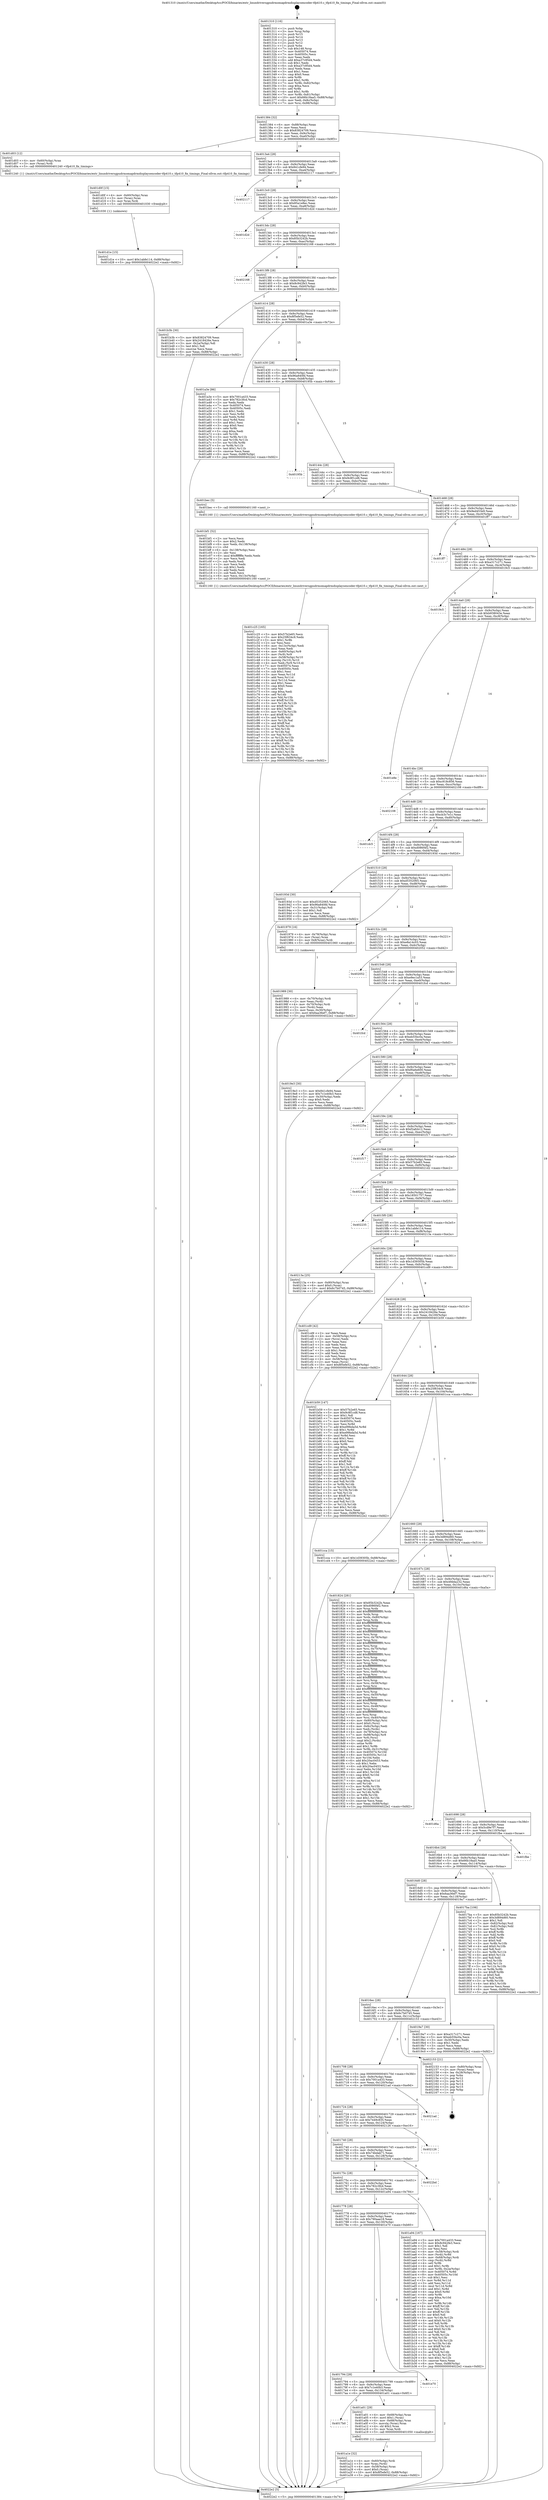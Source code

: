 digraph "0x401310" {
  label = "0x401310 (/mnt/c/Users/mathe/Desktop/tcc/POCII/binaries/extr_linuxdriversgpudrmomapdrmdisplaysencoder-tfp410.c_tfp410_fix_timings_Final-ollvm.out::main(0))"
  labelloc = "t"
  node[shape=record]

  Entry [label="",width=0.3,height=0.3,shape=circle,fillcolor=black,style=filled]
  "0x401384" [label="{
     0x401384 [32]\l
     | [instrs]\l
     &nbsp;&nbsp;0x401384 \<+6\>: mov -0x88(%rbp),%eax\l
     &nbsp;&nbsp;0x40138a \<+2\>: mov %eax,%ecx\l
     &nbsp;&nbsp;0x40138c \<+6\>: sub $0x83824709,%ecx\l
     &nbsp;&nbsp;0x401392 \<+6\>: mov %eax,-0x9c(%rbp)\l
     &nbsp;&nbsp;0x401398 \<+6\>: mov %ecx,-0xa0(%rbp)\l
     &nbsp;&nbsp;0x40139e \<+6\>: je 0000000000401d03 \<main+0x9f3\>\l
  }"]
  "0x401d03" [label="{
     0x401d03 [12]\l
     | [instrs]\l
     &nbsp;&nbsp;0x401d03 \<+4\>: mov -0x60(%rbp),%rax\l
     &nbsp;&nbsp;0x401d07 \<+3\>: mov (%rax),%rdi\l
     &nbsp;&nbsp;0x401d0a \<+5\>: call 0000000000401240 \<tfp410_fix_timings\>\l
     | [calls]\l
     &nbsp;&nbsp;0x401240 \{1\} (/mnt/c/Users/mathe/Desktop/tcc/POCII/binaries/extr_linuxdriversgpudrmomapdrmdisplaysencoder-tfp410.c_tfp410_fix_timings_Final-ollvm.out::tfp410_fix_timings)\l
  }"]
  "0x4013a4" [label="{
     0x4013a4 [28]\l
     | [instrs]\l
     &nbsp;&nbsp;0x4013a4 \<+5\>: jmp 00000000004013a9 \<main+0x99\>\l
     &nbsp;&nbsp;0x4013a9 \<+6\>: mov -0x9c(%rbp),%eax\l
     &nbsp;&nbsp;0x4013af \<+5\>: sub $0x841cfe94,%eax\l
     &nbsp;&nbsp;0x4013b4 \<+6\>: mov %eax,-0xa4(%rbp)\l
     &nbsp;&nbsp;0x4013ba \<+6\>: je 0000000000402117 \<main+0xe07\>\l
  }"]
  Exit [label="",width=0.3,height=0.3,shape=circle,fillcolor=black,style=filled,peripheries=2]
  "0x402117" [label="{
     0x402117\l
  }", style=dashed]
  "0x4013c0" [label="{
     0x4013c0 [28]\l
     | [instrs]\l
     &nbsp;&nbsp;0x4013c0 \<+5\>: jmp 00000000004013c5 \<main+0xb5\>\l
     &nbsp;&nbsp;0x4013c5 \<+6\>: mov -0x9c(%rbp),%eax\l
     &nbsp;&nbsp;0x4013cb \<+5\>: sub $0x85a1e8ec,%eax\l
     &nbsp;&nbsp;0x4013d0 \<+6\>: mov %eax,-0xa8(%rbp)\l
     &nbsp;&nbsp;0x4013d6 \<+6\>: je 0000000000401d2d \<main+0xa1d\>\l
  }"]
  "0x401d1e" [label="{
     0x401d1e [15]\l
     | [instrs]\l
     &nbsp;&nbsp;0x401d1e \<+10\>: movl $0x1abfe114,-0x88(%rbp)\l
     &nbsp;&nbsp;0x401d28 \<+5\>: jmp 00000000004022e2 \<main+0xfd2\>\l
  }"]
  "0x401d2d" [label="{
     0x401d2d\l
  }", style=dashed]
  "0x4013dc" [label="{
     0x4013dc [28]\l
     | [instrs]\l
     &nbsp;&nbsp;0x4013dc \<+5\>: jmp 00000000004013e1 \<main+0xd1\>\l
     &nbsp;&nbsp;0x4013e1 \<+6\>: mov -0x9c(%rbp),%eax\l
     &nbsp;&nbsp;0x4013e7 \<+5\>: sub $0x85b3242b,%eax\l
     &nbsp;&nbsp;0x4013ec \<+6\>: mov %eax,-0xac(%rbp)\l
     &nbsp;&nbsp;0x4013f2 \<+6\>: je 0000000000402168 \<main+0xe58\>\l
  }"]
  "0x401d0f" [label="{
     0x401d0f [15]\l
     | [instrs]\l
     &nbsp;&nbsp;0x401d0f \<+4\>: mov -0x60(%rbp),%rax\l
     &nbsp;&nbsp;0x401d13 \<+3\>: mov (%rax),%rax\l
     &nbsp;&nbsp;0x401d16 \<+3\>: mov %rax,%rdi\l
     &nbsp;&nbsp;0x401d19 \<+5\>: call 0000000000401030 \<free@plt\>\l
     | [calls]\l
     &nbsp;&nbsp;0x401030 \{1\} (unknown)\l
  }"]
  "0x402168" [label="{
     0x402168\l
  }", style=dashed]
  "0x4013f8" [label="{
     0x4013f8 [28]\l
     | [instrs]\l
     &nbsp;&nbsp;0x4013f8 \<+5\>: jmp 00000000004013fd \<main+0xed\>\l
     &nbsp;&nbsp;0x4013fd \<+6\>: mov -0x9c(%rbp),%eax\l
     &nbsp;&nbsp;0x401403 \<+5\>: sub $0x8c942fe3,%eax\l
     &nbsp;&nbsp;0x401408 \<+6\>: mov %eax,-0xb0(%rbp)\l
     &nbsp;&nbsp;0x40140e \<+6\>: je 0000000000401b3b \<main+0x82b\>\l
  }"]
  "0x401c25" [label="{
     0x401c25 [165]\l
     | [instrs]\l
     &nbsp;&nbsp;0x401c25 \<+5\>: mov $0x57b2e65,%ecx\l
     &nbsp;&nbsp;0x401c2a \<+5\>: mov $0x25f634c9,%edx\l
     &nbsp;&nbsp;0x401c2f \<+3\>: mov $0x1,%r8b\l
     &nbsp;&nbsp;0x401c32 \<+2\>: xor %esi,%esi\l
     &nbsp;&nbsp;0x401c34 \<+6\>: mov -0x13c(%rbp),%edi\l
     &nbsp;&nbsp;0x401c3a \<+3\>: imul %eax,%edi\l
     &nbsp;&nbsp;0x401c3d \<+4\>: mov -0x60(%rbp),%r9\l
     &nbsp;&nbsp;0x401c41 \<+3\>: mov (%r9),%r9\l
     &nbsp;&nbsp;0x401c44 \<+4\>: mov -0x58(%rbp),%r10\l
     &nbsp;&nbsp;0x401c48 \<+3\>: movslq (%r10),%r10\l
     &nbsp;&nbsp;0x401c4b \<+4\>: mov %edi,(%r9,%r10,4)\l
     &nbsp;&nbsp;0x401c4f \<+7\>: mov 0x405074,%eax\l
     &nbsp;&nbsp;0x401c56 \<+7\>: mov 0x40505c,%edi\l
     &nbsp;&nbsp;0x401c5d \<+3\>: sub $0x1,%esi\l
     &nbsp;&nbsp;0x401c60 \<+3\>: mov %eax,%r11d\l
     &nbsp;&nbsp;0x401c63 \<+3\>: add %esi,%r11d\l
     &nbsp;&nbsp;0x401c66 \<+4\>: imul %r11d,%eax\l
     &nbsp;&nbsp;0x401c6a \<+3\>: and $0x1,%eax\l
     &nbsp;&nbsp;0x401c6d \<+3\>: cmp $0x0,%eax\l
     &nbsp;&nbsp;0x401c70 \<+3\>: sete %bl\l
     &nbsp;&nbsp;0x401c73 \<+3\>: cmp $0xa,%edi\l
     &nbsp;&nbsp;0x401c76 \<+4\>: setl %r14b\l
     &nbsp;&nbsp;0x401c7a \<+3\>: mov %bl,%r15b\l
     &nbsp;&nbsp;0x401c7d \<+4\>: xor $0xff,%r15b\l
     &nbsp;&nbsp;0x401c81 \<+3\>: mov %r14b,%r12b\l
     &nbsp;&nbsp;0x401c84 \<+4\>: xor $0xff,%r12b\l
     &nbsp;&nbsp;0x401c88 \<+4\>: xor $0x1,%r8b\l
     &nbsp;&nbsp;0x401c8c \<+3\>: mov %r15b,%r13b\l
     &nbsp;&nbsp;0x401c8f \<+4\>: and $0xff,%r13b\l
     &nbsp;&nbsp;0x401c93 \<+3\>: and %r8b,%bl\l
     &nbsp;&nbsp;0x401c96 \<+3\>: mov %r12b,%al\l
     &nbsp;&nbsp;0x401c99 \<+2\>: and $0xff,%al\l
     &nbsp;&nbsp;0x401c9b \<+3\>: and %r8b,%r14b\l
     &nbsp;&nbsp;0x401c9e \<+3\>: or %bl,%r13b\l
     &nbsp;&nbsp;0x401ca1 \<+3\>: or %r14b,%al\l
     &nbsp;&nbsp;0x401ca4 \<+3\>: xor %al,%r13b\l
     &nbsp;&nbsp;0x401ca7 \<+3\>: or %r12b,%r15b\l
     &nbsp;&nbsp;0x401caa \<+4\>: xor $0xff,%r15b\l
     &nbsp;&nbsp;0x401cae \<+4\>: or $0x1,%r8b\l
     &nbsp;&nbsp;0x401cb2 \<+3\>: and %r8b,%r15b\l
     &nbsp;&nbsp;0x401cb5 \<+3\>: or %r15b,%r13b\l
     &nbsp;&nbsp;0x401cb8 \<+4\>: test $0x1,%r13b\l
     &nbsp;&nbsp;0x401cbc \<+3\>: cmovne %edx,%ecx\l
     &nbsp;&nbsp;0x401cbf \<+6\>: mov %ecx,-0x88(%rbp)\l
     &nbsp;&nbsp;0x401cc5 \<+5\>: jmp 00000000004022e2 \<main+0xfd2\>\l
  }"]
  "0x401b3b" [label="{
     0x401b3b [30]\l
     | [instrs]\l
     &nbsp;&nbsp;0x401b3b \<+5\>: mov $0x83824709,%eax\l
     &nbsp;&nbsp;0x401b40 \<+5\>: mov $0x2418426e,%ecx\l
     &nbsp;&nbsp;0x401b45 \<+3\>: mov -0x2a(%rbp),%dl\l
     &nbsp;&nbsp;0x401b48 \<+3\>: test $0x1,%dl\l
     &nbsp;&nbsp;0x401b4b \<+3\>: cmovne %ecx,%eax\l
     &nbsp;&nbsp;0x401b4e \<+6\>: mov %eax,-0x88(%rbp)\l
     &nbsp;&nbsp;0x401b54 \<+5\>: jmp 00000000004022e2 \<main+0xfd2\>\l
  }"]
  "0x401414" [label="{
     0x401414 [28]\l
     | [instrs]\l
     &nbsp;&nbsp;0x401414 \<+5\>: jmp 0000000000401419 \<main+0x109\>\l
     &nbsp;&nbsp;0x401419 \<+6\>: mov -0x9c(%rbp),%eax\l
     &nbsp;&nbsp;0x40141f \<+5\>: sub $0x8f5efe52,%eax\l
     &nbsp;&nbsp;0x401424 \<+6\>: mov %eax,-0xb4(%rbp)\l
     &nbsp;&nbsp;0x40142a \<+6\>: je 0000000000401a3e \<main+0x72e\>\l
  }"]
  "0x401bf1" [label="{
     0x401bf1 [52]\l
     | [instrs]\l
     &nbsp;&nbsp;0x401bf1 \<+2\>: xor %ecx,%ecx\l
     &nbsp;&nbsp;0x401bf3 \<+5\>: mov $0x2,%edx\l
     &nbsp;&nbsp;0x401bf8 \<+6\>: mov %edx,-0x138(%rbp)\l
     &nbsp;&nbsp;0x401bfe \<+1\>: cltd\l
     &nbsp;&nbsp;0x401bff \<+6\>: mov -0x138(%rbp),%esi\l
     &nbsp;&nbsp;0x401c05 \<+2\>: idiv %esi\l
     &nbsp;&nbsp;0x401c07 \<+6\>: imul $0xfffffffe,%edx,%edx\l
     &nbsp;&nbsp;0x401c0d \<+2\>: mov %ecx,%edi\l
     &nbsp;&nbsp;0x401c0f \<+2\>: sub %edx,%edi\l
     &nbsp;&nbsp;0x401c11 \<+2\>: mov %ecx,%edx\l
     &nbsp;&nbsp;0x401c13 \<+3\>: sub $0x1,%edx\l
     &nbsp;&nbsp;0x401c16 \<+2\>: add %edx,%edi\l
     &nbsp;&nbsp;0x401c18 \<+2\>: sub %edi,%ecx\l
     &nbsp;&nbsp;0x401c1a \<+6\>: mov %ecx,-0x13c(%rbp)\l
     &nbsp;&nbsp;0x401c20 \<+5\>: call 0000000000401160 \<next_i\>\l
     | [calls]\l
     &nbsp;&nbsp;0x401160 \{1\} (/mnt/c/Users/mathe/Desktop/tcc/POCII/binaries/extr_linuxdriversgpudrmomapdrmdisplaysencoder-tfp410.c_tfp410_fix_timings_Final-ollvm.out::next_i)\l
  }"]
  "0x401a3e" [label="{
     0x401a3e [86]\l
     | [instrs]\l
     &nbsp;&nbsp;0x401a3e \<+5\>: mov $0x7001a433,%eax\l
     &nbsp;&nbsp;0x401a43 \<+5\>: mov $0x782c3fcd,%ecx\l
     &nbsp;&nbsp;0x401a48 \<+2\>: xor %edx,%edx\l
     &nbsp;&nbsp;0x401a4a \<+7\>: mov 0x405074,%esi\l
     &nbsp;&nbsp;0x401a51 \<+7\>: mov 0x40505c,%edi\l
     &nbsp;&nbsp;0x401a58 \<+3\>: sub $0x1,%edx\l
     &nbsp;&nbsp;0x401a5b \<+3\>: mov %esi,%r8d\l
     &nbsp;&nbsp;0x401a5e \<+3\>: add %edx,%r8d\l
     &nbsp;&nbsp;0x401a61 \<+4\>: imul %r8d,%esi\l
     &nbsp;&nbsp;0x401a65 \<+3\>: and $0x1,%esi\l
     &nbsp;&nbsp;0x401a68 \<+3\>: cmp $0x0,%esi\l
     &nbsp;&nbsp;0x401a6b \<+4\>: sete %r9b\l
     &nbsp;&nbsp;0x401a6f \<+3\>: cmp $0xa,%edi\l
     &nbsp;&nbsp;0x401a72 \<+4\>: setl %r10b\l
     &nbsp;&nbsp;0x401a76 \<+3\>: mov %r9b,%r11b\l
     &nbsp;&nbsp;0x401a79 \<+3\>: and %r10b,%r11b\l
     &nbsp;&nbsp;0x401a7c \<+3\>: xor %r10b,%r9b\l
     &nbsp;&nbsp;0x401a7f \<+3\>: or %r9b,%r11b\l
     &nbsp;&nbsp;0x401a82 \<+4\>: test $0x1,%r11b\l
     &nbsp;&nbsp;0x401a86 \<+3\>: cmovne %ecx,%eax\l
     &nbsp;&nbsp;0x401a89 \<+6\>: mov %eax,-0x88(%rbp)\l
     &nbsp;&nbsp;0x401a8f \<+5\>: jmp 00000000004022e2 \<main+0xfd2\>\l
  }"]
  "0x401430" [label="{
     0x401430 [28]\l
     | [instrs]\l
     &nbsp;&nbsp;0x401430 \<+5\>: jmp 0000000000401435 \<main+0x125\>\l
     &nbsp;&nbsp;0x401435 \<+6\>: mov -0x9c(%rbp),%eax\l
     &nbsp;&nbsp;0x40143b \<+5\>: sub $0x96a840fd,%eax\l
     &nbsp;&nbsp;0x401440 \<+6\>: mov %eax,-0xb8(%rbp)\l
     &nbsp;&nbsp;0x401446 \<+6\>: je 000000000040195b \<main+0x64b\>\l
  }"]
  "0x401a1e" [label="{
     0x401a1e [32]\l
     | [instrs]\l
     &nbsp;&nbsp;0x401a1e \<+4\>: mov -0x60(%rbp),%rdi\l
     &nbsp;&nbsp;0x401a22 \<+3\>: mov %rax,(%rdi)\l
     &nbsp;&nbsp;0x401a25 \<+4\>: mov -0x58(%rbp),%rax\l
     &nbsp;&nbsp;0x401a29 \<+6\>: movl $0x0,(%rax)\l
     &nbsp;&nbsp;0x401a2f \<+10\>: movl $0x8f5efe52,-0x88(%rbp)\l
     &nbsp;&nbsp;0x401a39 \<+5\>: jmp 00000000004022e2 \<main+0xfd2\>\l
  }"]
  "0x40195b" [label="{
     0x40195b\l
  }", style=dashed]
  "0x40144c" [label="{
     0x40144c [28]\l
     | [instrs]\l
     &nbsp;&nbsp;0x40144c \<+5\>: jmp 0000000000401451 \<main+0x141\>\l
     &nbsp;&nbsp;0x401451 \<+6\>: mov -0x9c(%rbp),%eax\l
     &nbsp;&nbsp;0x401457 \<+5\>: sub $0x9c8f1cd8,%eax\l
     &nbsp;&nbsp;0x40145c \<+6\>: mov %eax,-0xbc(%rbp)\l
     &nbsp;&nbsp;0x401462 \<+6\>: je 0000000000401bec \<main+0x8dc\>\l
  }"]
  "0x4017b0" [label="{
     0x4017b0\l
  }", style=dashed]
  "0x401bec" [label="{
     0x401bec [5]\l
     | [instrs]\l
     &nbsp;&nbsp;0x401bec \<+5\>: call 0000000000401160 \<next_i\>\l
     | [calls]\l
     &nbsp;&nbsp;0x401160 \{1\} (/mnt/c/Users/mathe/Desktop/tcc/POCII/binaries/extr_linuxdriversgpudrmomapdrmdisplaysencoder-tfp410.c_tfp410_fix_timings_Final-ollvm.out::next_i)\l
  }"]
  "0x401468" [label="{
     0x401468 [28]\l
     | [instrs]\l
     &nbsp;&nbsp;0x401468 \<+5\>: jmp 000000000040146d \<main+0x15d\>\l
     &nbsp;&nbsp;0x40146d \<+6\>: mov -0x9c(%rbp),%eax\l
     &nbsp;&nbsp;0x401473 \<+5\>: sub $0x9ed453e9,%eax\l
     &nbsp;&nbsp;0x401478 \<+6\>: mov %eax,-0xc0(%rbp)\l
     &nbsp;&nbsp;0x40147e \<+6\>: je 0000000000401ff7 \<main+0xce7\>\l
  }"]
  "0x401a01" [label="{
     0x401a01 [29]\l
     | [instrs]\l
     &nbsp;&nbsp;0x401a01 \<+4\>: mov -0x68(%rbp),%rax\l
     &nbsp;&nbsp;0x401a05 \<+6\>: movl $0x1,(%rax)\l
     &nbsp;&nbsp;0x401a0b \<+4\>: mov -0x68(%rbp),%rax\l
     &nbsp;&nbsp;0x401a0f \<+3\>: movslq (%rax),%rax\l
     &nbsp;&nbsp;0x401a12 \<+4\>: shl $0x2,%rax\l
     &nbsp;&nbsp;0x401a16 \<+3\>: mov %rax,%rdi\l
     &nbsp;&nbsp;0x401a19 \<+5\>: call 0000000000401050 \<malloc@plt\>\l
     | [calls]\l
     &nbsp;&nbsp;0x401050 \{1\} (unknown)\l
  }"]
  "0x401ff7" [label="{
     0x401ff7\l
  }", style=dashed]
  "0x401484" [label="{
     0x401484 [28]\l
     | [instrs]\l
     &nbsp;&nbsp;0x401484 \<+5\>: jmp 0000000000401489 \<main+0x179\>\l
     &nbsp;&nbsp;0x401489 \<+6\>: mov -0x9c(%rbp),%eax\l
     &nbsp;&nbsp;0x40148f \<+5\>: sub $0xa317c271,%eax\l
     &nbsp;&nbsp;0x401494 \<+6\>: mov %eax,-0xc4(%rbp)\l
     &nbsp;&nbsp;0x40149a \<+6\>: je 00000000004019c5 \<main+0x6b5\>\l
  }"]
  "0x401794" [label="{
     0x401794 [28]\l
     | [instrs]\l
     &nbsp;&nbsp;0x401794 \<+5\>: jmp 0000000000401799 \<main+0x489\>\l
     &nbsp;&nbsp;0x401799 \<+6\>: mov -0x9c(%rbp),%eax\l
     &nbsp;&nbsp;0x40179f \<+5\>: sub $0x7c1e40b3,%eax\l
     &nbsp;&nbsp;0x4017a4 \<+6\>: mov %eax,-0x134(%rbp)\l
     &nbsp;&nbsp;0x4017aa \<+6\>: je 0000000000401a01 \<main+0x6f1\>\l
  }"]
  "0x4019c5" [label="{
     0x4019c5\l
  }", style=dashed]
  "0x4014a0" [label="{
     0x4014a0 [28]\l
     | [instrs]\l
     &nbsp;&nbsp;0x4014a0 \<+5\>: jmp 00000000004014a5 \<main+0x195\>\l
     &nbsp;&nbsp;0x4014a5 \<+6\>: mov -0x9c(%rbp),%eax\l
     &nbsp;&nbsp;0x4014ab \<+5\>: sub $0xb938043e,%eax\l
     &nbsp;&nbsp;0x4014b0 \<+6\>: mov %eax,-0xc8(%rbp)\l
     &nbsp;&nbsp;0x4014b6 \<+6\>: je 0000000000401e8e \<main+0xb7e\>\l
  }"]
  "0x401e70" [label="{
     0x401e70\l
  }", style=dashed]
  "0x401e8e" [label="{
     0x401e8e\l
  }", style=dashed]
  "0x4014bc" [label="{
     0x4014bc [28]\l
     | [instrs]\l
     &nbsp;&nbsp;0x4014bc \<+5\>: jmp 00000000004014c1 \<main+0x1b1\>\l
     &nbsp;&nbsp;0x4014c1 \<+6\>: mov -0x9c(%rbp),%eax\l
     &nbsp;&nbsp;0x4014c7 \<+5\>: sub $0xc918c856,%eax\l
     &nbsp;&nbsp;0x4014cc \<+6\>: mov %eax,-0xcc(%rbp)\l
     &nbsp;&nbsp;0x4014d2 \<+6\>: je 0000000000402108 \<main+0xdf8\>\l
  }"]
  "0x401778" [label="{
     0x401778 [28]\l
     | [instrs]\l
     &nbsp;&nbsp;0x401778 \<+5\>: jmp 000000000040177d \<main+0x46d\>\l
     &nbsp;&nbsp;0x40177d \<+6\>: mov -0x9c(%rbp),%eax\l
     &nbsp;&nbsp;0x401783 \<+5\>: sub $0x790aae18,%eax\l
     &nbsp;&nbsp;0x401788 \<+6\>: mov %eax,-0x130(%rbp)\l
     &nbsp;&nbsp;0x40178e \<+6\>: je 0000000000401e70 \<main+0xb60\>\l
  }"]
  "0x402108" [label="{
     0x402108\l
  }", style=dashed]
  "0x4014d8" [label="{
     0x4014d8 [28]\l
     | [instrs]\l
     &nbsp;&nbsp;0x4014d8 \<+5\>: jmp 00000000004014dd \<main+0x1cd\>\l
     &nbsp;&nbsp;0x4014dd \<+6\>: mov -0x9c(%rbp),%eax\l
     &nbsp;&nbsp;0x4014e3 \<+5\>: sub $0xcb3c7e1c,%eax\l
     &nbsp;&nbsp;0x4014e8 \<+6\>: mov %eax,-0xd0(%rbp)\l
     &nbsp;&nbsp;0x4014ee \<+6\>: je 0000000000401dc5 \<main+0xab5\>\l
  }"]
  "0x401a94" [label="{
     0x401a94 [167]\l
     | [instrs]\l
     &nbsp;&nbsp;0x401a94 \<+5\>: mov $0x7001a433,%eax\l
     &nbsp;&nbsp;0x401a99 \<+5\>: mov $0x8c942fe3,%ecx\l
     &nbsp;&nbsp;0x401a9e \<+2\>: mov $0x1,%dl\l
     &nbsp;&nbsp;0x401aa0 \<+2\>: xor %esi,%esi\l
     &nbsp;&nbsp;0x401aa2 \<+4\>: mov -0x58(%rbp),%rdi\l
     &nbsp;&nbsp;0x401aa6 \<+3\>: mov (%rdi),%r8d\l
     &nbsp;&nbsp;0x401aa9 \<+4\>: mov -0x68(%rbp),%rdi\l
     &nbsp;&nbsp;0x401aad \<+3\>: cmp (%rdi),%r8d\l
     &nbsp;&nbsp;0x401ab0 \<+4\>: setl %r9b\l
     &nbsp;&nbsp;0x401ab4 \<+4\>: and $0x1,%r9b\l
     &nbsp;&nbsp;0x401ab8 \<+4\>: mov %r9b,-0x2a(%rbp)\l
     &nbsp;&nbsp;0x401abc \<+8\>: mov 0x405074,%r8d\l
     &nbsp;&nbsp;0x401ac4 \<+8\>: mov 0x40505c,%r10d\l
     &nbsp;&nbsp;0x401acc \<+3\>: sub $0x1,%esi\l
     &nbsp;&nbsp;0x401acf \<+3\>: mov %r8d,%r11d\l
     &nbsp;&nbsp;0x401ad2 \<+3\>: add %esi,%r11d\l
     &nbsp;&nbsp;0x401ad5 \<+4\>: imul %r11d,%r8d\l
     &nbsp;&nbsp;0x401ad9 \<+4\>: and $0x1,%r8d\l
     &nbsp;&nbsp;0x401add \<+4\>: cmp $0x0,%r8d\l
     &nbsp;&nbsp;0x401ae1 \<+4\>: sete %r9b\l
     &nbsp;&nbsp;0x401ae5 \<+4\>: cmp $0xa,%r10d\l
     &nbsp;&nbsp;0x401ae9 \<+3\>: setl %bl\l
     &nbsp;&nbsp;0x401aec \<+3\>: mov %r9b,%r14b\l
     &nbsp;&nbsp;0x401aef \<+4\>: xor $0xff,%r14b\l
     &nbsp;&nbsp;0x401af3 \<+3\>: mov %bl,%r15b\l
     &nbsp;&nbsp;0x401af6 \<+4\>: xor $0xff,%r15b\l
     &nbsp;&nbsp;0x401afa \<+3\>: xor $0x0,%dl\l
     &nbsp;&nbsp;0x401afd \<+3\>: mov %r14b,%r12b\l
     &nbsp;&nbsp;0x401b00 \<+4\>: and $0x0,%r12b\l
     &nbsp;&nbsp;0x401b04 \<+3\>: and %dl,%r9b\l
     &nbsp;&nbsp;0x401b07 \<+3\>: mov %r15b,%r13b\l
     &nbsp;&nbsp;0x401b0a \<+4\>: and $0x0,%r13b\l
     &nbsp;&nbsp;0x401b0e \<+2\>: and %dl,%bl\l
     &nbsp;&nbsp;0x401b10 \<+3\>: or %r9b,%r12b\l
     &nbsp;&nbsp;0x401b13 \<+3\>: or %bl,%r13b\l
     &nbsp;&nbsp;0x401b16 \<+3\>: xor %r13b,%r12b\l
     &nbsp;&nbsp;0x401b19 \<+3\>: or %r15b,%r14b\l
     &nbsp;&nbsp;0x401b1c \<+4\>: xor $0xff,%r14b\l
     &nbsp;&nbsp;0x401b20 \<+3\>: or $0x0,%dl\l
     &nbsp;&nbsp;0x401b23 \<+3\>: and %dl,%r14b\l
     &nbsp;&nbsp;0x401b26 \<+3\>: or %r14b,%r12b\l
     &nbsp;&nbsp;0x401b29 \<+4\>: test $0x1,%r12b\l
     &nbsp;&nbsp;0x401b2d \<+3\>: cmovne %ecx,%eax\l
     &nbsp;&nbsp;0x401b30 \<+6\>: mov %eax,-0x88(%rbp)\l
     &nbsp;&nbsp;0x401b36 \<+5\>: jmp 00000000004022e2 \<main+0xfd2\>\l
  }"]
  "0x401dc5" [label="{
     0x401dc5\l
  }", style=dashed]
  "0x4014f4" [label="{
     0x4014f4 [28]\l
     | [instrs]\l
     &nbsp;&nbsp;0x4014f4 \<+5\>: jmp 00000000004014f9 \<main+0x1e9\>\l
     &nbsp;&nbsp;0x4014f9 \<+6\>: mov -0x9c(%rbp),%eax\l
     &nbsp;&nbsp;0x4014ff \<+5\>: sub $0xd086f4f2,%eax\l
     &nbsp;&nbsp;0x401504 \<+6\>: mov %eax,-0xd4(%rbp)\l
     &nbsp;&nbsp;0x40150a \<+6\>: je 000000000040193d \<main+0x62d\>\l
  }"]
  "0x40175c" [label="{
     0x40175c [28]\l
     | [instrs]\l
     &nbsp;&nbsp;0x40175c \<+5\>: jmp 0000000000401761 \<main+0x451\>\l
     &nbsp;&nbsp;0x401761 \<+6\>: mov -0x9c(%rbp),%eax\l
     &nbsp;&nbsp;0x401767 \<+5\>: sub $0x782c3fcd,%eax\l
     &nbsp;&nbsp;0x40176c \<+6\>: mov %eax,-0x12c(%rbp)\l
     &nbsp;&nbsp;0x401772 \<+6\>: je 0000000000401a94 \<main+0x784\>\l
  }"]
  "0x40193d" [label="{
     0x40193d [30]\l
     | [instrs]\l
     &nbsp;&nbsp;0x40193d \<+5\>: mov $0xd5352065,%eax\l
     &nbsp;&nbsp;0x401942 \<+5\>: mov $0x96a840fd,%ecx\l
     &nbsp;&nbsp;0x401947 \<+3\>: mov -0x31(%rbp),%dl\l
     &nbsp;&nbsp;0x40194a \<+3\>: test $0x1,%dl\l
     &nbsp;&nbsp;0x40194d \<+3\>: cmovne %ecx,%eax\l
     &nbsp;&nbsp;0x401950 \<+6\>: mov %eax,-0x88(%rbp)\l
     &nbsp;&nbsp;0x401956 \<+5\>: jmp 00000000004022e2 \<main+0xfd2\>\l
  }"]
  "0x401510" [label="{
     0x401510 [28]\l
     | [instrs]\l
     &nbsp;&nbsp;0x401510 \<+5\>: jmp 0000000000401515 \<main+0x205\>\l
     &nbsp;&nbsp;0x401515 \<+6\>: mov -0x9c(%rbp),%eax\l
     &nbsp;&nbsp;0x40151b \<+5\>: sub $0xd5352065,%eax\l
     &nbsp;&nbsp;0x401520 \<+6\>: mov %eax,-0xd8(%rbp)\l
     &nbsp;&nbsp;0x401526 \<+6\>: je 0000000000401979 \<main+0x669\>\l
  }"]
  "0x4022bd" [label="{
     0x4022bd\l
  }", style=dashed]
  "0x401979" [label="{
     0x401979 [16]\l
     | [instrs]\l
     &nbsp;&nbsp;0x401979 \<+4\>: mov -0x78(%rbp),%rax\l
     &nbsp;&nbsp;0x40197d \<+3\>: mov (%rax),%rax\l
     &nbsp;&nbsp;0x401980 \<+4\>: mov 0x8(%rax),%rdi\l
     &nbsp;&nbsp;0x401984 \<+5\>: call 0000000000401060 \<atoi@plt\>\l
     | [calls]\l
     &nbsp;&nbsp;0x401060 \{1\} (unknown)\l
  }"]
  "0x40152c" [label="{
     0x40152c [28]\l
     | [instrs]\l
     &nbsp;&nbsp;0x40152c \<+5\>: jmp 0000000000401531 \<main+0x221\>\l
     &nbsp;&nbsp;0x401531 \<+6\>: mov -0x9c(%rbp),%eax\l
     &nbsp;&nbsp;0x401537 \<+5\>: sub $0xe8a14c03,%eax\l
     &nbsp;&nbsp;0x40153c \<+6\>: mov %eax,-0xdc(%rbp)\l
     &nbsp;&nbsp;0x401542 \<+6\>: je 0000000000402052 \<main+0xd42\>\l
  }"]
  "0x401740" [label="{
     0x401740 [28]\l
     | [instrs]\l
     &nbsp;&nbsp;0x401740 \<+5\>: jmp 0000000000401745 \<main+0x435\>\l
     &nbsp;&nbsp;0x401745 \<+6\>: mov -0x9c(%rbp),%eax\l
     &nbsp;&nbsp;0x40174b \<+5\>: sub $0x74bdab71,%eax\l
     &nbsp;&nbsp;0x401750 \<+6\>: mov %eax,-0x128(%rbp)\l
     &nbsp;&nbsp;0x401756 \<+6\>: je 00000000004022bd \<main+0xfad\>\l
  }"]
  "0x402052" [label="{
     0x402052\l
  }", style=dashed]
  "0x401548" [label="{
     0x401548 [28]\l
     | [instrs]\l
     &nbsp;&nbsp;0x401548 \<+5\>: jmp 000000000040154d \<main+0x23d\>\l
     &nbsp;&nbsp;0x40154d \<+6\>: mov -0x9c(%rbp),%eax\l
     &nbsp;&nbsp;0x401553 \<+5\>: sub $0xe9ec1a53,%eax\l
     &nbsp;&nbsp;0x401558 \<+6\>: mov %eax,-0xe0(%rbp)\l
     &nbsp;&nbsp;0x40155e \<+6\>: je 0000000000401fcd \<main+0xcbd\>\l
  }"]
  "0x402126" [label="{
     0x402126\l
  }", style=dashed]
  "0x401fcd" [label="{
     0x401fcd\l
  }", style=dashed]
  "0x401564" [label="{
     0x401564 [28]\l
     | [instrs]\l
     &nbsp;&nbsp;0x401564 \<+5\>: jmp 0000000000401569 \<main+0x259\>\l
     &nbsp;&nbsp;0x401569 \<+6\>: mov -0x9c(%rbp),%eax\l
     &nbsp;&nbsp;0x40156f \<+5\>: sub $0xeb55bc0a,%eax\l
     &nbsp;&nbsp;0x401574 \<+6\>: mov %eax,-0xe4(%rbp)\l
     &nbsp;&nbsp;0x40157a \<+6\>: je 00000000004019e3 \<main+0x6d3\>\l
  }"]
  "0x401724" [label="{
     0x401724 [28]\l
     | [instrs]\l
     &nbsp;&nbsp;0x401724 \<+5\>: jmp 0000000000401729 \<main+0x419\>\l
     &nbsp;&nbsp;0x401729 \<+6\>: mov -0x9c(%rbp),%eax\l
     &nbsp;&nbsp;0x40172f \<+5\>: sub $0x7449c835,%eax\l
     &nbsp;&nbsp;0x401734 \<+6\>: mov %eax,-0x124(%rbp)\l
     &nbsp;&nbsp;0x40173a \<+6\>: je 0000000000402126 \<main+0xe16\>\l
  }"]
  "0x4019e3" [label="{
     0x4019e3 [30]\l
     | [instrs]\l
     &nbsp;&nbsp;0x4019e3 \<+5\>: mov $0x841cfe94,%eax\l
     &nbsp;&nbsp;0x4019e8 \<+5\>: mov $0x7c1e40b3,%ecx\l
     &nbsp;&nbsp;0x4019ed \<+3\>: mov -0x30(%rbp),%edx\l
     &nbsp;&nbsp;0x4019f0 \<+3\>: cmp $0x0,%edx\l
     &nbsp;&nbsp;0x4019f3 \<+3\>: cmove %ecx,%eax\l
     &nbsp;&nbsp;0x4019f6 \<+6\>: mov %eax,-0x88(%rbp)\l
     &nbsp;&nbsp;0x4019fc \<+5\>: jmp 00000000004022e2 \<main+0xfd2\>\l
  }"]
  "0x401580" [label="{
     0x401580 [28]\l
     | [instrs]\l
     &nbsp;&nbsp;0x401580 \<+5\>: jmp 0000000000401585 \<main+0x275\>\l
     &nbsp;&nbsp;0x401585 \<+6\>: mov -0x9c(%rbp),%eax\l
     &nbsp;&nbsp;0x40158b \<+5\>: sub $0xf0a6e600,%eax\l
     &nbsp;&nbsp;0x401590 \<+6\>: mov %eax,-0xe8(%rbp)\l
     &nbsp;&nbsp;0x401596 \<+6\>: je 000000000040225a \<main+0xf4a\>\l
  }"]
  "0x4021ad" [label="{
     0x4021ad\l
  }", style=dashed]
  "0x40225a" [label="{
     0x40225a\l
  }", style=dashed]
  "0x40159c" [label="{
     0x40159c [28]\l
     | [instrs]\l
     &nbsp;&nbsp;0x40159c \<+5\>: jmp 00000000004015a1 \<main+0x291\>\l
     &nbsp;&nbsp;0x4015a1 \<+6\>: mov -0x9c(%rbp),%eax\l
     &nbsp;&nbsp;0x4015a7 \<+5\>: sub $0xf2afcb12,%eax\l
     &nbsp;&nbsp;0x4015ac \<+6\>: mov %eax,-0xec(%rbp)\l
     &nbsp;&nbsp;0x4015b2 \<+6\>: je 0000000000401f17 \<main+0xc07\>\l
  }"]
  "0x401708" [label="{
     0x401708 [28]\l
     | [instrs]\l
     &nbsp;&nbsp;0x401708 \<+5\>: jmp 000000000040170d \<main+0x3fd\>\l
     &nbsp;&nbsp;0x40170d \<+6\>: mov -0x9c(%rbp),%eax\l
     &nbsp;&nbsp;0x401713 \<+5\>: sub $0x7001a433,%eax\l
     &nbsp;&nbsp;0x401718 \<+6\>: mov %eax,-0x120(%rbp)\l
     &nbsp;&nbsp;0x40171e \<+6\>: je 00000000004021ad \<main+0xe9d\>\l
  }"]
  "0x401f17" [label="{
     0x401f17\l
  }", style=dashed]
  "0x4015b8" [label="{
     0x4015b8 [28]\l
     | [instrs]\l
     &nbsp;&nbsp;0x4015b8 \<+5\>: jmp 00000000004015bd \<main+0x2ad\>\l
     &nbsp;&nbsp;0x4015bd \<+6\>: mov -0x9c(%rbp),%eax\l
     &nbsp;&nbsp;0x4015c3 \<+5\>: sub $0x57b2e65,%eax\l
     &nbsp;&nbsp;0x4015c8 \<+6\>: mov %eax,-0xf0(%rbp)\l
     &nbsp;&nbsp;0x4015ce \<+6\>: je 00000000004021d2 \<main+0xec2\>\l
  }"]
  "0x402153" [label="{
     0x402153 [21]\l
     | [instrs]\l
     &nbsp;&nbsp;0x402153 \<+4\>: mov -0x80(%rbp),%rax\l
     &nbsp;&nbsp;0x402157 \<+2\>: mov (%rax),%eax\l
     &nbsp;&nbsp;0x402159 \<+4\>: lea -0x28(%rbp),%rsp\l
     &nbsp;&nbsp;0x40215d \<+1\>: pop %rbx\l
     &nbsp;&nbsp;0x40215e \<+2\>: pop %r12\l
     &nbsp;&nbsp;0x402160 \<+2\>: pop %r13\l
     &nbsp;&nbsp;0x402162 \<+2\>: pop %r14\l
     &nbsp;&nbsp;0x402164 \<+2\>: pop %r15\l
     &nbsp;&nbsp;0x402166 \<+1\>: pop %rbp\l
     &nbsp;&nbsp;0x402167 \<+1\>: ret\l
  }"]
  "0x4021d2" [label="{
     0x4021d2\l
  }", style=dashed]
  "0x4015d4" [label="{
     0x4015d4 [28]\l
     | [instrs]\l
     &nbsp;&nbsp;0x4015d4 \<+5\>: jmp 00000000004015d9 \<main+0x2c9\>\l
     &nbsp;&nbsp;0x4015d9 \<+6\>: mov -0x9c(%rbp),%eax\l
     &nbsp;&nbsp;0x4015df \<+5\>: sub $0x18501757,%eax\l
     &nbsp;&nbsp;0x4015e4 \<+6\>: mov %eax,-0xf4(%rbp)\l
     &nbsp;&nbsp;0x4015ea \<+6\>: je 0000000000402235 \<main+0xf25\>\l
  }"]
  "0x4016ec" [label="{
     0x4016ec [28]\l
     | [instrs]\l
     &nbsp;&nbsp;0x4016ec \<+5\>: jmp 00000000004016f1 \<main+0x3e1\>\l
     &nbsp;&nbsp;0x4016f1 \<+6\>: mov -0x9c(%rbp),%eax\l
     &nbsp;&nbsp;0x4016f7 \<+5\>: sub $0x6c7b0745,%eax\l
     &nbsp;&nbsp;0x4016fc \<+6\>: mov %eax,-0x11c(%rbp)\l
     &nbsp;&nbsp;0x401702 \<+6\>: je 0000000000402153 \<main+0xe43\>\l
  }"]
  "0x402235" [label="{
     0x402235\l
  }", style=dashed]
  "0x4015f0" [label="{
     0x4015f0 [28]\l
     | [instrs]\l
     &nbsp;&nbsp;0x4015f0 \<+5\>: jmp 00000000004015f5 \<main+0x2e5\>\l
     &nbsp;&nbsp;0x4015f5 \<+6\>: mov -0x9c(%rbp),%eax\l
     &nbsp;&nbsp;0x4015fb \<+5\>: sub $0x1abfe114,%eax\l
     &nbsp;&nbsp;0x401600 \<+6\>: mov %eax,-0xf8(%rbp)\l
     &nbsp;&nbsp;0x401606 \<+6\>: je 000000000040213a \<main+0xe2a\>\l
  }"]
  "0x4019a7" [label="{
     0x4019a7 [30]\l
     | [instrs]\l
     &nbsp;&nbsp;0x4019a7 \<+5\>: mov $0xa317c271,%eax\l
     &nbsp;&nbsp;0x4019ac \<+5\>: mov $0xeb55bc0a,%ecx\l
     &nbsp;&nbsp;0x4019b1 \<+3\>: mov -0x30(%rbp),%edx\l
     &nbsp;&nbsp;0x4019b4 \<+3\>: cmp $0x1,%edx\l
     &nbsp;&nbsp;0x4019b7 \<+3\>: cmovl %ecx,%eax\l
     &nbsp;&nbsp;0x4019ba \<+6\>: mov %eax,-0x88(%rbp)\l
     &nbsp;&nbsp;0x4019c0 \<+5\>: jmp 00000000004022e2 \<main+0xfd2\>\l
  }"]
  "0x40213a" [label="{
     0x40213a [25]\l
     | [instrs]\l
     &nbsp;&nbsp;0x40213a \<+4\>: mov -0x80(%rbp),%rax\l
     &nbsp;&nbsp;0x40213e \<+6\>: movl $0x0,(%rax)\l
     &nbsp;&nbsp;0x402144 \<+10\>: movl $0x6c7b0745,-0x88(%rbp)\l
     &nbsp;&nbsp;0x40214e \<+5\>: jmp 00000000004022e2 \<main+0xfd2\>\l
  }"]
  "0x40160c" [label="{
     0x40160c [28]\l
     | [instrs]\l
     &nbsp;&nbsp;0x40160c \<+5\>: jmp 0000000000401611 \<main+0x301\>\l
     &nbsp;&nbsp;0x401611 \<+6\>: mov -0x9c(%rbp),%eax\l
     &nbsp;&nbsp;0x401617 \<+5\>: sub $0x1d39305b,%eax\l
     &nbsp;&nbsp;0x40161c \<+6\>: mov %eax,-0xfc(%rbp)\l
     &nbsp;&nbsp;0x401622 \<+6\>: je 0000000000401cd9 \<main+0x9c9\>\l
  }"]
  "0x401989" [label="{
     0x401989 [30]\l
     | [instrs]\l
     &nbsp;&nbsp;0x401989 \<+4\>: mov -0x70(%rbp),%rdi\l
     &nbsp;&nbsp;0x40198d \<+2\>: mov %eax,(%rdi)\l
     &nbsp;&nbsp;0x40198f \<+4\>: mov -0x70(%rbp),%rdi\l
     &nbsp;&nbsp;0x401993 \<+2\>: mov (%rdi),%eax\l
     &nbsp;&nbsp;0x401995 \<+3\>: mov %eax,-0x30(%rbp)\l
     &nbsp;&nbsp;0x401998 \<+10\>: movl $0x6aa36ef7,-0x88(%rbp)\l
     &nbsp;&nbsp;0x4019a2 \<+5\>: jmp 00000000004022e2 \<main+0xfd2\>\l
  }"]
  "0x401cd9" [label="{
     0x401cd9 [42]\l
     | [instrs]\l
     &nbsp;&nbsp;0x401cd9 \<+2\>: xor %eax,%eax\l
     &nbsp;&nbsp;0x401cdb \<+4\>: mov -0x58(%rbp),%rcx\l
     &nbsp;&nbsp;0x401cdf \<+2\>: mov (%rcx),%edx\l
     &nbsp;&nbsp;0x401ce1 \<+2\>: mov %eax,%esi\l
     &nbsp;&nbsp;0x401ce3 \<+2\>: sub %edx,%esi\l
     &nbsp;&nbsp;0x401ce5 \<+2\>: mov %eax,%edx\l
     &nbsp;&nbsp;0x401ce7 \<+3\>: sub $0x1,%edx\l
     &nbsp;&nbsp;0x401cea \<+2\>: add %edx,%esi\l
     &nbsp;&nbsp;0x401cec \<+2\>: sub %esi,%eax\l
     &nbsp;&nbsp;0x401cee \<+4\>: mov -0x58(%rbp),%rcx\l
     &nbsp;&nbsp;0x401cf2 \<+2\>: mov %eax,(%rcx)\l
     &nbsp;&nbsp;0x401cf4 \<+10\>: movl $0x8f5efe52,-0x88(%rbp)\l
     &nbsp;&nbsp;0x401cfe \<+5\>: jmp 00000000004022e2 \<main+0xfd2\>\l
  }"]
  "0x401628" [label="{
     0x401628 [28]\l
     | [instrs]\l
     &nbsp;&nbsp;0x401628 \<+5\>: jmp 000000000040162d \<main+0x31d\>\l
     &nbsp;&nbsp;0x40162d \<+6\>: mov -0x9c(%rbp),%eax\l
     &nbsp;&nbsp;0x401633 \<+5\>: sub $0x2418426e,%eax\l
     &nbsp;&nbsp;0x401638 \<+6\>: mov %eax,-0x100(%rbp)\l
     &nbsp;&nbsp;0x40163e \<+6\>: je 0000000000401b59 \<main+0x849\>\l
  }"]
  "0x401310" [label="{
     0x401310 [116]\l
     | [instrs]\l
     &nbsp;&nbsp;0x401310 \<+1\>: push %rbp\l
     &nbsp;&nbsp;0x401311 \<+3\>: mov %rsp,%rbp\l
     &nbsp;&nbsp;0x401314 \<+2\>: push %r15\l
     &nbsp;&nbsp;0x401316 \<+2\>: push %r14\l
     &nbsp;&nbsp;0x401318 \<+2\>: push %r13\l
     &nbsp;&nbsp;0x40131a \<+2\>: push %r12\l
     &nbsp;&nbsp;0x40131c \<+1\>: push %rbx\l
     &nbsp;&nbsp;0x40131d \<+7\>: sub $0x148,%rsp\l
     &nbsp;&nbsp;0x401324 \<+7\>: mov 0x405074,%eax\l
     &nbsp;&nbsp;0x40132b \<+7\>: mov 0x40505c,%ecx\l
     &nbsp;&nbsp;0x401332 \<+2\>: mov %eax,%edx\l
     &nbsp;&nbsp;0x401334 \<+6\>: add $0xa37c95d4,%edx\l
     &nbsp;&nbsp;0x40133a \<+3\>: sub $0x1,%edx\l
     &nbsp;&nbsp;0x40133d \<+6\>: sub $0xa37c95d4,%edx\l
     &nbsp;&nbsp;0x401343 \<+3\>: imul %edx,%eax\l
     &nbsp;&nbsp;0x401346 \<+3\>: and $0x1,%eax\l
     &nbsp;&nbsp;0x401349 \<+3\>: cmp $0x0,%eax\l
     &nbsp;&nbsp;0x40134c \<+4\>: sete %r8b\l
     &nbsp;&nbsp;0x401350 \<+4\>: and $0x1,%r8b\l
     &nbsp;&nbsp;0x401354 \<+7\>: mov %r8b,-0x82(%rbp)\l
     &nbsp;&nbsp;0x40135b \<+3\>: cmp $0xa,%ecx\l
     &nbsp;&nbsp;0x40135e \<+4\>: setl %r8b\l
     &nbsp;&nbsp;0x401362 \<+4\>: and $0x1,%r8b\l
     &nbsp;&nbsp;0x401366 \<+7\>: mov %r8b,-0x81(%rbp)\l
     &nbsp;&nbsp;0x40136d \<+10\>: movl $0x66b18aa5,-0x88(%rbp)\l
     &nbsp;&nbsp;0x401377 \<+6\>: mov %edi,-0x8c(%rbp)\l
     &nbsp;&nbsp;0x40137d \<+7\>: mov %rsi,-0x98(%rbp)\l
  }"]
  "0x401b59" [label="{
     0x401b59 [147]\l
     | [instrs]\l
     &nbsp;&nbsp;0x401b59 \<+5\>: mov $0x57b2e65,%eax\l
     &nbsp;&nbsp;0x401b5e \<+5\>: mov $0x9c8f1cd8,%ecx\l
     &nbsp;&nbsp;0x401b63 \<+2\>: mov $0x1,%dl\l
     &nbsp;&nbsp;0x401b65 \<+7\>: mov 0x405074,%esi\l
     &nbsp;&nbsp;0x401b6c \<+7\>: mov 0x40505c,%edi\l
     &nbsp;&nbsp;0x401b73 \<+3\>: mov %esi,%r8d\l
     &nbsp;&nbsp;0x401b76 \<+7\>: add $0xe99bda5d,%r8d\l
     &nbsp;&nbsp;0x401b7d \<+4\>: sub $0x1,%r8d\l
     &nbsp;&nbsp;0x401b81 \<+7\>: sub $0xe99bda5d,%r8d\l
     &nbsp;&nbsp;0x401b88 \<+4\>: imul %r8d,%esi\l
     &nbsp;&nbsp;0x401b8c \<+3\>: and $0x1,%esi\l
     &nbsp;&nbsp;0x401b8f \<+3\>: cmp $0x0,%esi\l
     &nbsp;&nbsp;0x401b92 \<+4\>: sete %r9b\l
     &nbsp;&nbsp;0x401b96 \<+3\>: cmp $0xa,%edi\l
     &nbsp;&nbsp;0x401b99 \<+4\>: setl %r10b\l
     &nbsp;&nbsp;0x401b9d \<+3\>: mov %r9b,%r11b\l
     &nbsp;&nbsp;0x401ba0 \<+4\>: xor $0xff,%r11b\l
     &nbsp;&nbsp;0x401ba4 \<+3\>: mov %r10b,%bl\l
     &nbsp;&nbsp;0x401ba7 \<+3\>: xor $0xff,%bl\l
     &nbsp;&nbsp;0x401baa \<+3\>: xor $0x1,%dl\l
     &nbsp;&nbsp;0x401bad \<+3\>: mov %r11b,%r14b\l
     &nbsp;&nbsp;0x401bb0 \<+4\>: and $0xff,%r14b\l
     &nbsp;&nbsp;0x401bb4 \<+3\>: and %dl,%r9b\l
     &nbsp;&nbsp;0x401bb7 \<+3\>: mov %bl,%r15b\l
     &nbsp;&nbsp;0x401bba \<+4\>: and $0xff,%r15b\l
     &nbsp;&nbsp;0x401bbe \<+3\>: and %dl,%r10b\l
     &nbsp;&nbsp;0x401bc1 \<+3\>: or %r9b,%r14b\l
     &nbsp;&nbsp;0x401bc4 \<+3\>: or %r10b,%r15b\l
     &nbsp;&nbsp;0x401bc7 \<+3\>: xor %r15b,%r14b\l
     &nbsp;&nbsp;0x401bca \<+3\>: or %bl,%r11b\l
     &nbsp;&nbsp;0x401bcd \<+4\>: xor $0xff,%r11b\l
     &nbsp;&nbsp;0x401bd1 \<+3\>: or $0x1,%dl\l
     &nbsp;&nbsp;0x401bd4 \<+3\>: and %dl,%r11b\l
     &nbsp;&nbsp;0x401bd7 \<+3\>: or %r11b,%r14b\l
     &nbsp;&nbsp;0x401bda \<+4\>: test $0x1,%r14b\l
     &nbsp;&nbsp;0x401bde \<+3\>: cmovne %ecx,%eax\l
     &nbsp;&nbsp;0x401be1 \<+6\>: mov %eax,-0x88(%rbp)\l
     &nbsp;&nbsp;0x401be7 \<+5\>: jmp 00000000004022e2 \<main+0xfd2\>\l
  }"]
  "0x401644" [label="{
     0x401644 [28]\l
     | [instrs]\l
     &nbsp;&nbsp;0x401644 \<+5\>: jmp 0000000000401649 \<main+0x339\>\l
     &nbsp;&nbsp;0x401649 \<+6\>: mov -0x9c(%rbp),%eax\l
     &nbsp;&nbsp;0x40164f \<+5\>: sub $0x25f634c9,%eax\l
     &nbsp;&nbsp;0x401654 \<+6\>: mov %eax,-0x104(%rbp)\l
     &nbsp;&nbsp;0x40165a \<+6\>: je 0000000000401cca \<main+0x9ba\>\l
  }"]
  "0x4022e2" [label="{
     0x4022e2 [5]\l
     | [instrs]\l
     &nbsp;&nbsp;0x4022e2 \<+5\>: jmp 0000000000401384 \<main+0x74\>\l
  }"]
  "0x401cca" [label="{
     0x401cca [15]\l
     | [instrs]\l
     &nbsp;&nbsp;0x401cca \<+10\>: movl $0x1d39305b,-0x88(%rbp)\l
     &nbsp;&nbsp;0x401cd4 \<+5\>: jmp 00000000004022e2 \<main+0xfd2\>\l
  }"]
  "0x401660" [label="{
     0x401660 [28]\l
     | [instrs]\l
     &nbsp;&nbsp;0x401660 \<+5\>: jmp 0000000000401665 \<main+0x355\>\l
     &nbsp;&nbsp;0x401665 \<+6\>: mov -0x9c(%rbp),%eax\l
     &nbsp;&nbsp;0x40166b \<+5\>: sub $0x3d894d60,%eax\l
     &nbsp;&nbsp;0x401670 \<+6\>: mov %eax,-0x108(%rbp)\l
     &nbsp;&nbsp;0x401676 \<+6\>: je 0000000000401824 \<main+0x514\>\l
  }"]
  "0x4016d0" [label="{
     0x4016d0 [28]\l
     | [instrs]\l
     &nbsp;&nbsp;0x4016d0 \<+5\>: jmp 00000000004016d5 \<main+0x3c5\>\l
     &nbsp;&nbsp;0x4016d5 \<+6\>: mov -0x9c(%rbp),%eax\l
     &nbsp;&nbsp;0x4016db \<+5\>: sub $0x6aa36ef7,%eax\l
     &nbsp;&nbsp;0x4016e0 \<+6\>: mov %eax,-0x118(%rbp)\l
     &nbsp;&nbsp;0x4016e6 \<+6\>: je 00000000004019a7 \<main+0x697\>\l
  }"]
  "0x401824" [label="{
     0x401824 [281]\l
     | [instrs]\l
     &nbsp;&nbsp;0x401824 \<+5\>: mov $0x85b3242b,%eax\l
     &nbsp;&nbsp;0x401829 \<+5\>: mov $0xd086f4f2,%ecx\l
     &nbsp;&nbsp;0x40182e \<+3\>: mov %rsp,%rdx\l
     &nbsp;&nbsp;0x401831 \<+4\>: add $0xfffffffffffffff0,%rdx\l
     &nbsp;&nbsp;0x401835 \<+3\>: mov %rdx,%rsp\l
     &nbsp;&nbsp;0x401838 \<+4\>: mov %rdx,-0x80(%rbp)\l
     &nbsp;&nbsp;0x40183c \<+3\>: mov %rsp,%rdx\l
     &nbsp;&nbsp;0x40183f \<+4\>: add $0xfffffffffffffff0,%rdx\l
     &nbsp;&nbsp;0x401843 \<+3\>: mov %rdx,%rsp\l
     &nbsp;&nbsp;0x401846 \<+3\>: mov %rsp,%rsi\l
     &nbsp;&nbsp;0x401849 \<+4\>: add $0xfffffffffffffff0,%rsi\l
     &nbsp;&nbsp;0x40184d \<+3\>: mov %rsi,%rsp\l
     &nbsp;&nbsp;0x401850 \<+4\>: mov %rsi,-0x78(%rbp)\l
     &nbsp;&nbsp;0x401854 \<+3\>: mov %rsp,%rsi\l
     &nbsp;&nbsp;0x401857 \<+4\>: add $0xfffffffffffffff0,%rsi\l
     &nbsp;&nbsp;0x40185b \<+3\>: mov %rsi,%rsp\l
     &nbsp;&nbsp;0x40185e \<+4\>: mov %rsi,-0x70(%rbp)\l
     &nbsp;&nbsp;0x401862 \<+3\>: mov %rsp,%rsi\l
     &nbsp;&nbsp;0x401865 \<+4\>: add $0xfffffffffffffff0,%rsi\l
     &nbsp;&nbsp;0x401869 \<+3\>: mov %rsi,%rsp\l
     &nbsp;&nbsp;0x40186c \<+4\>: mov %rsi,-0x68(%rbp)\l
     &nbsp;&nbsp;0x401870 \<+3\>: mov %rsp,%rsi\l
     &nbsp;&nbsp;0x401873 \<+4\>: add $0xfffffffffffffff0,%rsi\l
     &nbsp;&nbsp;0x401877 \<+3\>: mov %rsi,%rsp\l
     &nbsp;&nbsp;0x40187a \<+4\>: mov %rsi,-0x60(%rbp)\l
     &nbsp;&nbsp;0x40187e \<+3\>: mov %rsp,%rsi\l
     &nbsp;&nbsp;0x401881 \<+4\>: add $0xfffffffffffffff0,%rsi\l
     &nbsp;&nbsp;0x401885 \<+3\>: mov %rsi,%rsp\l
     &nbsp;&nbsp;0x401888 \<+4\>: mov %rsi,-0x58(%rbp)\l
     &nbsp;&nbsp;0x40188c \<+3\>: mov %rsp,%rsi\l
     &nbsp;&nbsp;0x40188f \<+4\>: add $0xfffffffffffffff0,%rsi\l
     &nbsp;&nbsp;0x401893 \<+3\>: mov %rsi,%rsp\l
     &nbsp;&nbsp;0x401896 \<+4\>: mov %rsi,-0x50(%rbp)\l
     &nbsp;&nbsp;0x40189a \<+3\>: mov %rsp,%rsi\l
     &nbsp;&nbsp;0x40189d \<+4\>: add $0xfffffffffffffff0,%rsi\l
     &nbsp;&nbsp;0x4018a1 \<+3\>: mov %rsi,%rsp\l
     &nbsp;&nbsp;0x4018a4 \<+4\>: mov %rsi,-0x48(%rbp)\l
     &nbsp;&nbsp;0x4018a8 \<+3\>: mov %rsp,%rsi\l
     &nbsp;&nbsp;0x4018ab \<+4\>: add $0xfffffffffffffff0,%rsi\l
     &nbsp;&nbsp;0x4018af \<+3\>: mov %rsi,%rsp\l
     &nbsp;&nbsp;0x4018b2 \<+4\>: mov %rsi,-0x40(%rbp)\l
     &nbsp;&nbsp;0x4018b6 \<+4\>: mov -0x80(%rbp),%rsi\l
     &nbsp;&nbsp;0x4018ba \<+6\>: movl $0x0,(%rsi)\l
     &nbsp;&nbsp;0x4018c0 \<+6\>: mov -0x8c(%rbp),%edi\l
     &nbsp;&nbsp;0x4018c6 \<+2\>: mov %edi,(%rdx)\l
     &nbsp;&nbsp;0x4018c8 \<+4\>: mov -0x78(%rbp),%rsi\l
     &nbsp;&nbsp;0x4018cc \<+7\>: mov -0x98(%rbp),%r8\l
     &nbsp;&nbsp;0x4018d3 \<+3\>: mov %r8,(%rsi)\l
     &nbsp;&nbsp;0x4018d6 \<+3\>: cmpl $0x2,(%rdx)\l
     &nbsp;&nbsp;0x4018d9 \<+4\>: setne %r9b\l
     &nbsp;&nbsp;0x4018dd \<+4\>: and $0x1,%r9b\l
     &nbsp;&nbsp;0x4018e1 \<+4\>: mov %r9b,-0x31(%rbp)\l
     &nbsp;&nbsp;0x4018e5 \<+8\>: mov 0x405074,%r10d\l
     &nbsp;&nbsp;0x4018ed \<+8\>: mov 0x40505c,%r11d\l
     &nbsp;&nbsp;0x4018f5 \<+3\>: mov %r10d,%ebx\l
     &nbsp;&nbsp;0x4018f8 \<+6\>: add $0x20ac0453,%ebx\l
     &nbsp;&nbsp;0x4018fe \<+3\>: sub $0x1,%ebx\l
     &nbsp;&nbsp;0x401901 \<+6\>: sub $0x20ac0453,%ebx\l
     &nbsp;&nbsp;0x401907 \<+4\>: imul %ebx,%r10d\l
     &nbsp;&nbsp;0x40190b \<+4\>: and $0x1,%r10d\l
     &nbsp;&nbsp;0x40190f \<+4\>: cmp $0x0,%r10d\l
     &nbsp;&nbsp;0x401913 \<+4\>: sete %r9b\l
     &nbsp;&nbsp;0x401917 \<+4\>: cmp $0xa,%r11d\l
     &nbsp;&nbsp;0x40191b \<+4\>: setl %r14b\l
     &nbsp;&nbsp;0x40191f \<+3\>: mov %r9b,%r15b\l
     &nbsp;&nbsp;0x401922 \<+3\>: and %r14b,%r15b\l
     &nbsp;&nbsp;0x401925 \<+3\>: xor %r14b,%r9b\l
     &nbsp;&nbsp;0x401928 \<+3\>: or %r9b,%r15b\l
     &nbsp;&nbsp;0x40192b \<+4\>: test $0x1,%r15b\l
     &nbsp;&nbsp;0x40192f \<+3\>: cmovne %ecx,%eax\l
     &nbsp;&nbsp;0x401932 \<+6\>: mov %eax,-0x88(%rbp)\l
     &nbsp;&nbsp;0x401938 \<+5\>: jmp 00000000004022e2 \<main+0xfd2\>\l
  }"]
  "0x40167c" [label="{
     0x40167c [28]\l
     | [instrs]\l
     &nbsp;&nbsp;0x40167c \<+5\>: jmp 0000000000401681 \<main+0x371\>\l
     &nbsp;&nbsp;0x401681 \<+6\>: mov -0x9c(%rbp),%eax\l
     &nbsp;&nbsp;0x401687 \<+5\>: sub $0x49dda232,%eax\l
     &nbsp;&nbsp;0x40168c \<+6\>: mov %eax,-0x10c(%rbp)\l
     &nbsp;&nbsp;0x401692 \<+6\>: je 0000000000401d6a \<main+0xa5a\>\l
  }"]
  "0x4017ba" [label="{
     0x4017ba [106]\l
     | [instrs]\l
     &nbsp;&nbsp;0x4017ba \<+5\>: mov $0x85b3242b,%eax\l
     &nbsp;&nbsp;0x4017bf \<+5\>: mov $0x3d894d60,%ecx\l
     &nbsp;&nbsp;0x4017c4 \<+2\>: mov $0x1,%dl\l
     &nbsp;&nbsp;0x4017c6 \<+7\>: mov -0x82(%rbp),%sil\l
     &nbsp;&nbsp;0x4017cd \<+7\>: mov -0x81(%rbp),%dil\l
     &nbsp;&nbsp;0x4017d4 \<+3\>: mov %sil,%r8b\l
     &nbsp;&nbsp;0x4017d7 \<+4\>: xor $0xff,%r8b\l
     &nbsp;&nbsp;0x4017db \<+3\>: mov %dil,%r9b\l
     &nbsp;&nbsp;0x4017de \<+4\>: xor $0xff,%r9b\l
     &nbsp;&nbsp;0x4017e2 \<+3\>: xor $0x0,%dl\l
     &nbsp;&nbsp;0x4017e5 \<+3\>: mov %r8b,%r10b\l
     &nbsp;&nbsp;0x4017e8 \<+4\>: and $0x0,%r10b\l
     &nbsp;&nbsp;0x4017ec \<+3\>: and %dl,%sil\l
     &nbsp;&nbsp;0x4017ef \<+3\>: mov %r9b,%r11b\l
     &nbsp;&nbsp;0x4017f2 \<+4\>: and $0x0,%r11b\l
     &nbsp;&nbsp;0x4017f6 \<+3\>: and %dl,%dil\l
     &nbsp;&nbsp;0x4017f9 \<+3\>: or %sil,%r10b\l
     &nbsp;&nbsp;0x4017fc \<+3\>: or %dil,%r11b\l
     &nbsp;&nbsp;0x4017ff \<+3\>: xor %r11b,%r10b\l
     &nbsp;&nbsp;0x401802 \<+3\>: or %r9b,%r8b\l
     &nbsp;&nbsp;0x401805 \<+4\>: xor $0xff,%r8b\l
     &nbsp;&nbsp;0x401809 \<+3\>: or $0x0,%dl\l
     &nbsp;&nbsp;0x40180c \<+3\>: and %dl,%r8b\l
     &nbsp;&nbsp;0x40180f \<+3\>: or %r8b,%r10b\l
     &nbsp;&nbsp;0x401812 \<+4\>: test $0x1,%r10b\l
     &nbsp;&nbsp;0x401816 \<+3\>: cmovne %ecx,%eax\l
     &nbsp;&nbsp;0x401819 \<+6\>: mov %eax,-0x88(%rbp)\l
     &nbsp;&nbsp;0x40181f \<+5\>: jmp 00000000004022e2 \<main+0xfd2\>\l
  }"]
  "0x401d6a" [label="{
     0x401d6a\l
  }", style=dashed]
  "0x401698" [label="{
     0x401698 [28]\l
     | [instrs]\l
     &nbsp;&nbsp;0x401698 \<+5\>: jmp 000000000040169d \<main+0x38d\>\l
     &nbsp;&nbsp;0x40169d \<+6\>: mov -0x9c(%rbp),%eax\l
     &nbsp;&nbsp;0x4016a3 \<+5\>: sub $0x5cd9e7f7,%eax\l
     &nbsp;&nbsp;0x4016a8 \<+6\>: mov %eax,-0x110(%rbp)\l
     &nbsp;&nbsp;0x4016ae \<+6\>: je 0000000000401fbe \<main+0xcae\>\l
  }"]
  "0x4016b4" [label="{
     0x4016b4 [28]\l
     | [instrs]\l
     &nbsp;&nbsp;0x4016b4 \<+5\>: jmp 00000000004016b9 \<main+0x3a9\>\l
     &nbsp;&nbsp;0x4016b9 \<+6\>: mov -0x9c(%rbp),%eax\l
     &nbsp;&nbsp;0x4016bf \<+5\>: sub $0x66b18aa5,%eax\l
     &nbsp;&nbsp;0x4016c4 \<+6\>: mov %eax,-0x114(%rbp)\l
     &nbsp;&nbsp;0x4016ca \<+6\>: je 00000000004017ba \<main+0x4aa\>\l
  }"]
  "0x401fbe" [label="{
     0x401fbe\l
  }", style=dashed]
  Entry -> "0x401310" [label=" 1"]
  "0x401384" -> "0x401d03" [label=" 1"]
  "0x401384" -> "0x4013a4" [label=" 19"]
  "0x402153" -> Exit [label=" 1"]
  "0x4013a4" -> "0x402117" [label=" 0"]
  "0x4013a4" -> "0x4013c0" [label=" 19"]
  "0x40213a" -> "0x4022e2" [label=" 1"]
  "0x4013c0" -> "0x401d2d" [label=" 0"]
  "0x4013c0" -> "0x4013dc" [label=" 19"]
  "0x401d1e" -> "0x4022e2" [label=" 1"]
  "0x4013dc" -> "0x402168" [label=" 0"]
  "0x4013dc" -> "0x4013f8" [label=" 19"]
  "0x401d0f" -> "0x401d1e" [label=" 1"]
  "0x4013f8" -> "0x401b3b" [label=" 2"]
  "0x4013f8" -> "0x401414" [label=" 17"]
  "0x401d03" -> "0x401d0f" [label=" 1"]
  "0x401414" -> "0x401a3e" [label=" 2"]
  "0x401414" -> "0x401430" [label=" 15"]
  "0x401cd9" -> "0x4022e2" [label=" 1"]
  "0x401430" -> "0x40195b" [label=" 0"]
  "0x401430" -> "0x40144c" [label=" 15"]
  "0x401cca" -> "0x4022e2" [label=" 1"]
  "0x40144c" -> "0x401bec" [label=" 1"]
  "0x40144c" -> "0x401468" [label=" 14"]
  "0x401c25" -> "0x4022e2" [label=" 1"]
  "0x401468" -> "0x401ff7" [label=" 0"]
  "0x401468" -> "0x401484" [label=" 14"]
  "0x401bf1" -> "0x401c25" [label=" 1"]
  "0x401484" -> "0x4019c5" [label=" 0"]
  "0x401484" -> "0x4014a0" [label=" 14"]
  "0x401b59" -> "0x4022e2" [label=" 1"]
  "0x4014a0" -> "0x401e8e" [label=" 0"]
  "0x4014a0" -> "0x4014bc" [label=" 14"]
  "0x401b3b" -> "0x4022e2" [label=" 2"]
  "0x4014bc" -> "0x402108" [label=" 0"]
  "0x4014bc" -> "0x4014d8" [label=" 14"]
  "0x401a3e" -> "0x4022e2" [label=" 2"]
  "0x4014d8" -> "0x401dc5" [label=" 0"]
  "0x4014d8" -> "0x4014f4" [label=" 14"]
  "0x401a1e" -> "0x4022e2" [label=" 1"]
  "0x4014f4" -> "0x40193d" [label=" 1"]
  "0x4014f4" -> "0x401510" [label=" 13"]
  "0x401794" -> "0x4017b0" [label=" 0"]
  "0x401510" -> "0x401979" [label=" 1"]
  "0x401510" -> "0x40152c" [label=" 12"]
  "0x401794" -> "0x401a01" [label=" 1"]
  "0x40152c" -> "0x402052" [label=" 0"]
  "0x40152c" -> "0x401548" [label=" 12"]
  "0x401778" -> "0x401794" [label=" 1"]
  "0x401548" -> "0x401fcd" [label=" 0"]
  "0x401548" -> "0x401564" [label=" 12"]
  "0x401778" -> "0x401e70" [label=" 0"]
  "0x401564" -> "0x4019e3" [label=" 1"]
  "0x401564" -> "0x401580" [label=" 11"]
  "0x40175c" -> "0x401778" [label=" 1"]
  "0x401580" -> "0x40225a" [label=" 0"]
  "0x401580" -> "0x40159c" [label=" 11"]
  "0x40175c" -> "0x401a94" [label=" 2"]
  "0x40159c" -> "0x401f17" [label=" 0"]
  "0x40159c" -> "0x4015b8" [label=" 11"]
  "0x401740" -> "0x40175c" [label=" 3"]
  "0x4015b8" -> "0x4021d2" [label=" 0"]
  "0x4015b8" -> "0x4015d4" [label=" 11"]
  "0x401740" -> "0x4022bd" [label=" 0"]
  "0x4015d4" -> "0x402235" [label=" 0"]
  "0x4015d4" -> "0x4015f0" [label=" 11"]
  "0x401724" -> "0x401740" [label=" 3"]
  "0x4015f0" -> "0x40213a" [label=" 1"]
  "0x4015f0" -> "0x40160c" [label=" 10"]
  "0x401724" -> "0x402126" [label=" 0"]
  "0x40160c" -> "0x401cd9" [label=" 1"]
  "0x40160c" -> "0x401628" [label=" 9"]
  "0x401708" -> "0x401724" [label=" 3"]
  "0x401628" -> "0x401b59" [label=" 1"]
  "0x401628" -> "0x401644" [label=" 8"]
  "0x401a01" -> "0x401a1e" [label=" 1"]
  "0x401644" -> "0x401cca" [label=" 1"]
  "0x401644" -> "0x401660" [label=" 7"]
  "0x4016ec" -> "0x401708" [label=" 3"]
  "0x401660" -> "0x401824" [label=" 1"]
  "0x401660" -> "0x40167c" [label=" 6"]
  "0x4016ec" -> "0x402153" [label=" 1"]
  "0x40167c" -> "0x401d6a" [label=" 0"]
  "0x40167c" -> "0x401698" [label=" 6"]
  "0x401bec" -> "0x401bf1" [label=" 1"]
  "0x401698" -> "0x401fbe" [label=" 0"]
  "0x401698" -> "0x4016b4" [label=" 6"]
  "0x4019e3" -> "0x4022e2" [label=" 1"]
  "0x4016b4" -> "0x4017ba" [label=" 1"]
  "0x4016b4" -> "0x4016d0" [label=" 5"]
  "0x4017ba" -> "0x4022e2" [label=" 1"]
  "0x401310" -> "0x401384" [label=" 1"]
  "0x4022e2" -> "0x401384" [label=" 19"]
  "0x401708" -> "0x4021ad" [label=" 0"]
  "0x401824" -> "0x4022e2" [label=" 1"]
  "0x40193d" -> "0x4022e2" [label=" 1"]
  "0x401979" -> "0x401989" [label=" 1"]
  "0x401989" -> "0x4022e2" [label=" 1"]
  "0x401a94" -> "0x4022e2" [label=" 2"]
  "0x4016d0" -> "0x4019a7" [label=" 1"]
  "0x4016d0" -> "0x4016ec" [label=" 4"]
  "0x4019a7" -> "0x4022e2" [label=" 1"]
}
